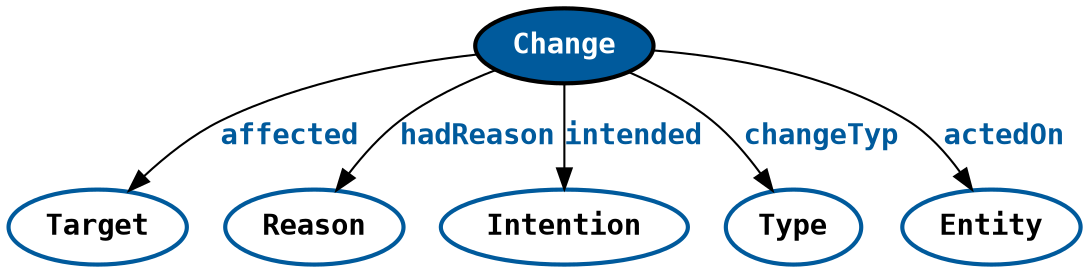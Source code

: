 digraph intro {
edge [len=2,fontcolor="#005A9C",fontname = "DejaVu Sans Mono bold"];
node [color="#005A9C",fontname = "DejaVu Sans Mono bold", style="bold"]

change [color="#000000", style="filled,bold", fillcolor="#005A9C", fontcolor="#ffffff", label="Change"];


change -> "Target" [label="affected"];
change -> "Reason" [label="hadReason"];
change -> "Intention" [label="intended"];
change -> "Type" [label="changeTyp"];
change -> "Entity" [label="actedOn"];

}

